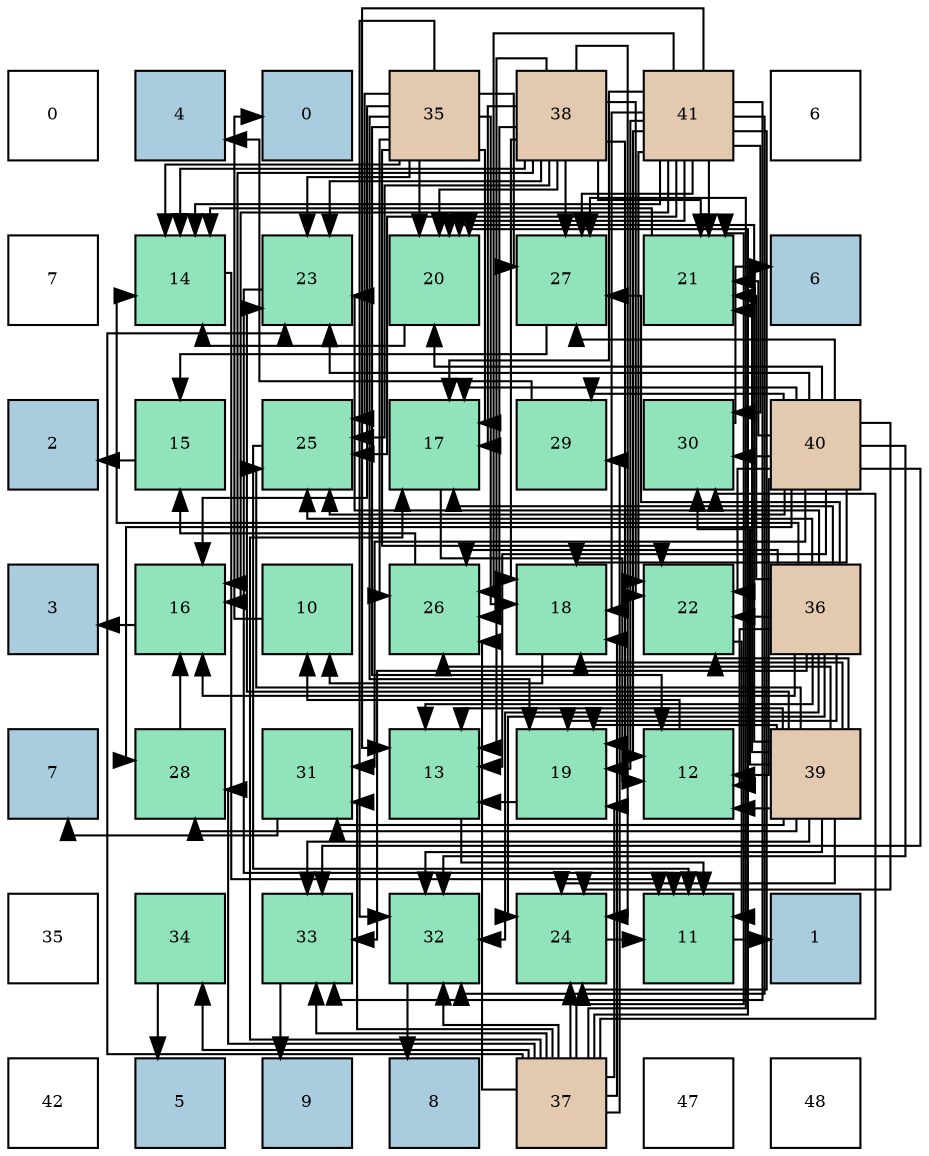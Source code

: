 digraph layout{
 rankdir=TB;
 splines=ortho;
 node [style=filled shape=square fixedsize=true width=0.6];
0[label="0", fontsize=8, fillcolor="#ffffff"];
1[label="4", fontsize=8, fillcolor="#a9ccde"];
2[label="0", fontsize=8, fillcolor="#a9ccde"];
3[label="35", fontsize=8, fillcolor="#e3c9af"];
4[label="38", fontsize=8, fillcolor="#e3c9af"];
5[label="41", fontsize=8, fillcolor="#e3c9af"];
6[label="6", fontsize=8, fillcolor="#ffffff"];
7[label="7", fontsize=8, fillcolor="#ffffff"];
8[label="14", fontsize=8, fillcolor="#91e3bb"];
9[label="23", fontsize=8, fillcolor="#91e3bb"];
10[label="20", fontsize=8, fillcolor="#91e3bb"];
11[label="27", fontsize=8, fillcolor="#91e3bb"];
12[label="21", fontsize=8, fillcolor="#91e3bb"];
13[label="6", fontsize=8, fillcolor="#a9ccde"];
14[label="2", fontsize=8, fillcolor="#a9ccde"];
15[label="15", fontsize=8, fillcolor="#91e3bb"];
16[label="25", fontsize=8, fillcolor="#91e3bb"];
17[label="17", fontsize=8, fillcolor="#91e3bb"];
18[label="29", fontsize=8, fillcolor="#91e3bb"];
19[label="30", fontsize=8, fillcolor="#91e3bb"];
20[label="40", fontsize=8, fillcolor="#e3c9af"];
21[label="3", fontsize=8, fillcolor="#a9ccde"];
22[label="16", fontsize=8, fillcolor="#91e3bb"];
23[label="10", fontsize=8, fillcolor="#91e3bb"];
24[label="26", fontsize=8, fillcolor="#91e3bb"];
25[label="18", fontsize=8, fillcolor="#91e3bb"];
26[label="22", fontsize=8, fillcolor="#91e3bb"];
27[label="36", fontsize=8, fillcolor="#e3c9af"];
28[label="7", fontsize=8, fillcolor="#a9ccde"];
29[label="28", fontsize=8, fillcolor="#91e3bb"];
30[label="31", fontsize=8, fillcolor="#91e3bb"];
31[label="13", fontsize=8, fillcolor="#91e3bb"];
32[label="19", fontsize=8, fillcolor="#91e3bb"];
33[label="12", fontsize=8, fillcolor="#91e3bb"];
34[label="39", fontsize=8, fillcolor="#e3c9af"];
35[label="35", fontsize=8, fillcolor="#ffffff"];
36[label="34", fontsize=8, fillcolor="#91e3bb"];
37[label="33", fontsize=8, fillcolor="#91e3bb"];
38[label="32", fontsize=8, fillcolor="#91e3bb"];
39[label="24", fontsize=8, fillcolor="#91e3bb"];
40[label="11", fontsize=8, fillcolor="#91e3bb"];
41[label="1", fontsize=8, fillcolor="#a9ccde"];
42[label="42", fontsize=8, fillcolor="#ffffff"];
43[label="5", fontsize=8, fillcolor="#a9ccde"];
44[label="9", fontsize=8, fillcolor="#a9ccde"];
45[label="8", fontsize=8, fillcolor="#a9ccde"];
46[label="37", fontsize=8, fillcolor="#e3c9af"];
47[label="47", fontsize=8, fillcolor="#ffffff"];
48[label="48", fontsize=8, fillcolor="#ffffff"];
edge [constraint=false, style=vis];23 -> 2;
40 -> 41;
33 -> 23;
31 -> 40;
8 -> 40;
15 -> 14;
22 -> 21;
17 -> 33;
25 -> 23;
32 -> 31;
10 -> 8;
12 -> 8;
26 -> 40;
9 -> 40;
39 -> 40;
16 -> 40;
24 -> 15;
11 -> 15;
29 -> 22;
18 -> 1;
19 -> 13;
30 -> 28;
38 -> 45;
37 -> 44;
36 -> 43;
3 -> 33;
3 -> 8;
3 -> 22;
3 -> 17;
3 -> 25;
3 -> 32;
3 -> 10;
3 -> 26;
3 -> 9;
3 -> 16;
3 -> 24;
3 -> 11;
3 -> 38;
27 -> 33;
27 -> 31;
27 -> 8;
27 -> 22;
27 -> 17;
27 -> 32;
27 -> 12;
27 -> 26;
27 -> 9;
27 -> 39;
27 -> 16;
27 -> 24;
27 -> 11;
27 -> 38;
27 -> 37;
46 -> 17;
46 -> 25;
46 -> 32;
46 -> 10;
46 -> 12;
46 -> 9;
46 -> 39;
46 -> 24;
46 -> 11;
46 -> 29;
46 -> 18;
46 -> 19;
46 -> 30;
46 -> 38;
46 -> 37;
46 -> 36;
4 -> 31;
4 -> 8;
4 -> 22;
4 -> 17;
4 -> 25;
4 -> 32;
4 -> 10;
4 -> 12;
4 -> 26;
4 -> 9;
4 -> 39;
4 -> 16;
4 -> 24;
4 -> 11;
34 -> 33;
34 -> 31;
34 -> 25;
34 -> 32;
34 -> 10;
34 -> 12;
34 -> 26;
34 -> 9;
34 -> 39;
34 -> 16;
34 -> 24;
34 -> 29;
34 -> 19;
34 -> 30;
34 -> 38;
34 -> 37;
20 -> 33;
20 -> 31;
20 -> 17;
20 -> 25;
20 -> 10;
20 -> 12;
20 -> 26;
20 -> 9;
20 -> 39;
20 -> 16;
20 -> 11;
20 -> 29;
20 -> 18;
20 -> 19;
20 -> 30;
20 -> 38;
20 -> 37;
5 -> 33;
5 -> 31;
5 -> 8;
5 -> 22;
5 -> 17;
5 -> 25;
5 -> 32;
5 -> 10;
5 -> 12;
5 -> 26;
5 -> 39;
5 -> 16;
5 -> 24;
5 -> 11;
5 -> 19;
5 -> 38;
5 -> 37;
edge [constraint=true, style=invis];
0 -> 7 -> 14 -> 21 -> 28 -> 35 -> 42;
1 -> 8 -> 15 -> 22 -> 29 -> 36 -> 43;
2 -> 9 -> 16 -> 23 -> 30 -> 37 -> 44;
3 -> 10 -> 17 -> 24 -> 31 -> 38 -> 45;
4 -> 11 -> 18 -> 25 -> 32 -> 39 -> 46;
5 -> 12 -> 19 -> 26 -> 33 -> 40 -> 47;
6 -> 13 -> 20 -> 27 -> 34 -> 41 -> 48;
rank = same {0 -> 1 -> 2 -> 3 -> 4 -> 5 -> 6};
rank = same {7 -> 8 -> 9 -> 10 -> 11 -> 12 -> 13};
rank = same {14 -> 15 -> 16 -> 17 -> 18 -> 19 -> 20};
rank = same {21 -> 22 -> 23 -> 24 -> 25 -> 26 -> 27};
rank = same {28 -> 29 -> 30 -> 31 -> 32 -> 33 -> 34};
rank = same {35 -> 36 -> 37 -> 38 -> 39 -> 40 -> 41};
rank = same {42 -> 43 -> 44 -> 45 -> 46 -> 47 -> 48};
}